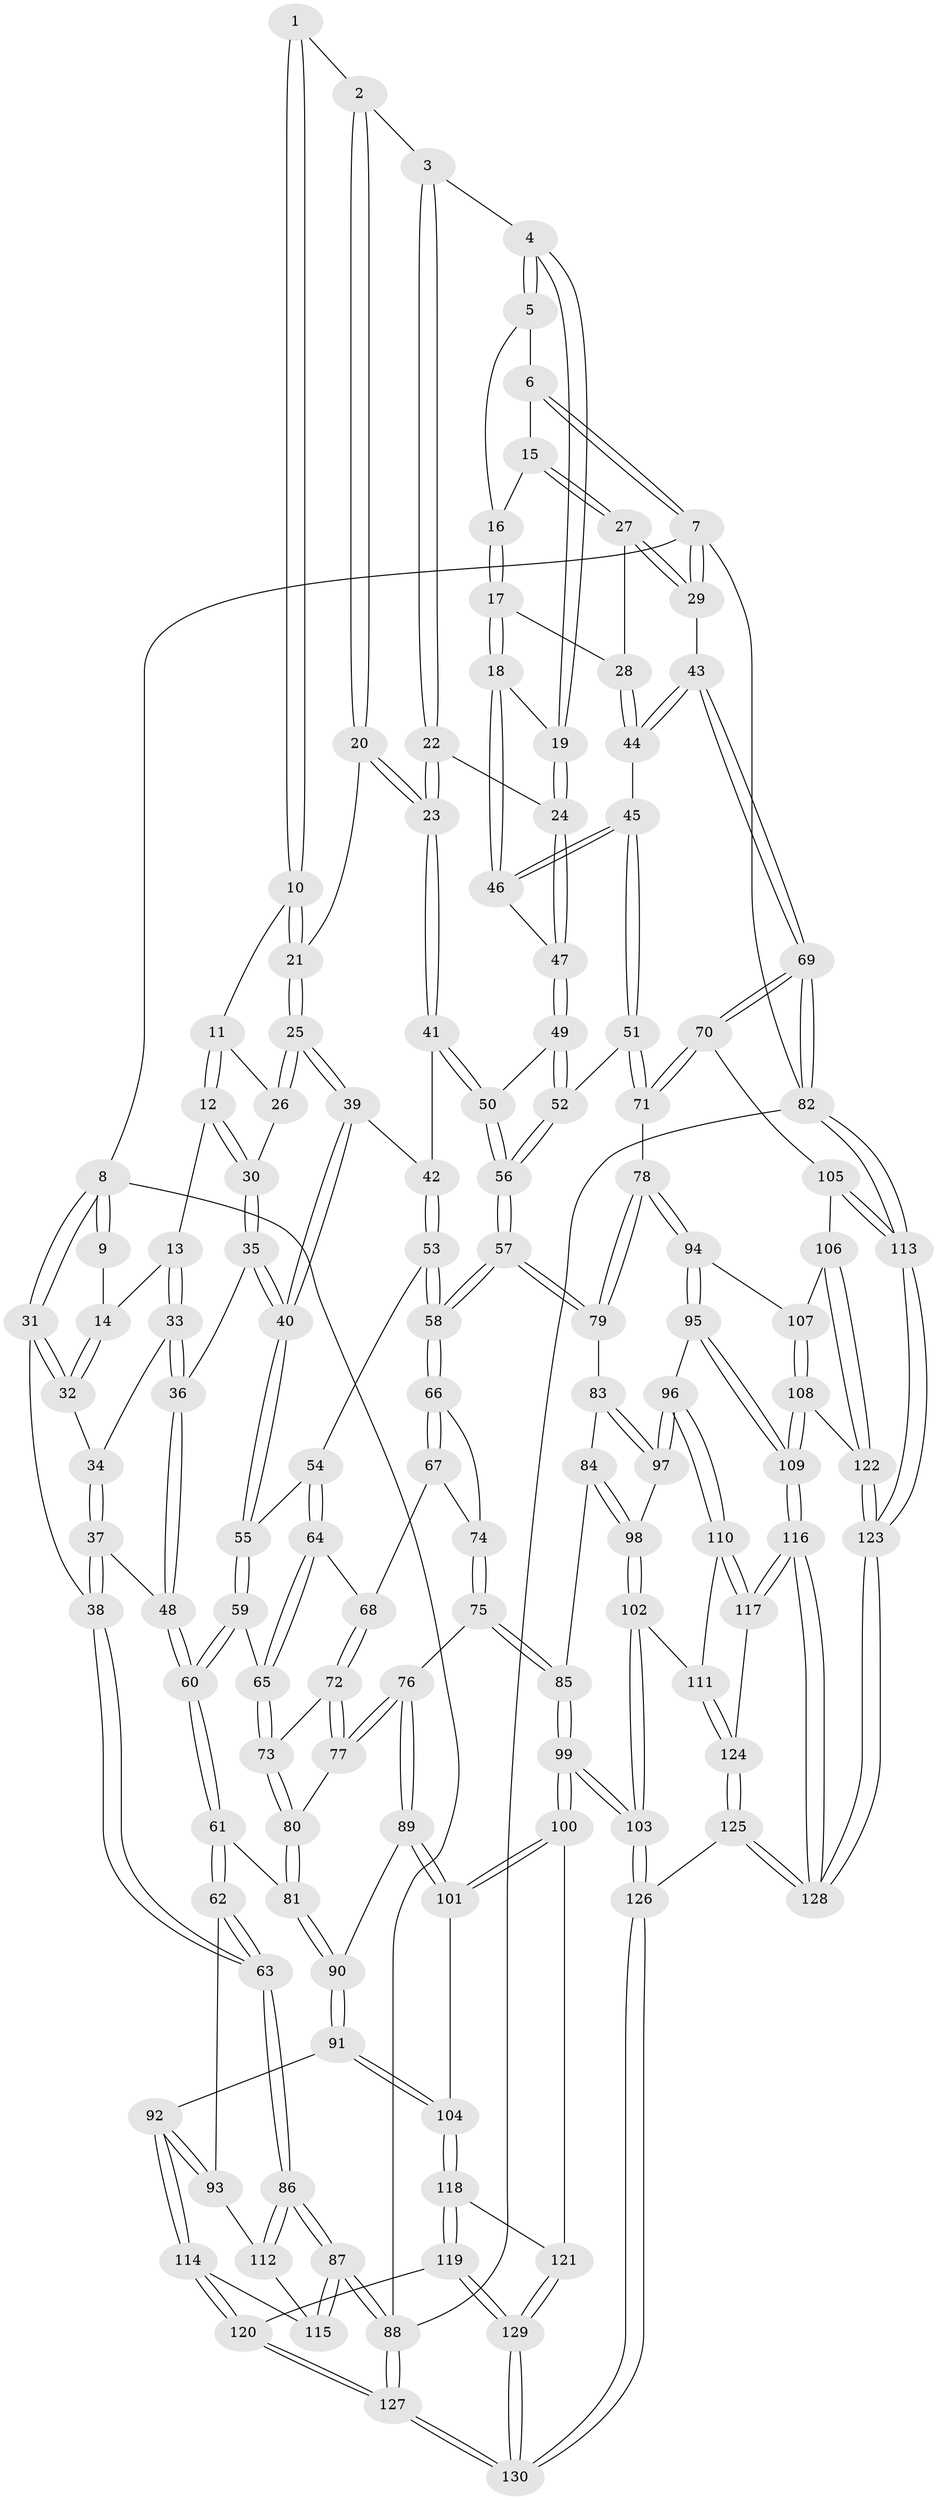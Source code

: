 // coarse degree distribution, {3: 0.12195121951219512, 4: 0.45121951219512196, 5: 0.34146341463414637, 6: 0.08536585365853659}
// Generated by graph-tools (version 1.1) at 2025/42/03/06/25 10:42:29]
// undirected, 130 vertices, 322 edges
graph export_dot {
graph [start="1"]
  node [color=gray90,style=filled];
  1 [pos="+0.33579707090392874+0"];
  2 [pos="+0.6007609371007162+0"];
  3 [pos="+0.6798745554351192+0"];
  4 [pos="+0.7309270369596705+0"];
  5 [pos="+0.7684506659364323+0"];
  6 [pos="+1+0"];
  7 [pos="+1+0"];
  8 [pos="+0+0"];
  9 [pos="+0.1783605569412107+0"];
  10 [pos="+0.31933441031795723+0"];
  11 [pos="+0.28576713004477516+0.028198304020954967"];
  12 [pos="+0.15680681583290176+0.0988527056873284"];
  13 [pos="+0.15254813344324808+0.09828307940950189"];
  14 [pos="+0.13198723656382838+0.07970681899130411"];
  15 [pos="+0.9452822565699289+0.08557036915269187"];
  16 [pos="+0.8895814459054239+0.03827317596455969"];
  17 [pos="+0.8749105292218143+0.13848911937383526"];
  18 [pos="+0.8716370668086826+0.1390119772267445"];
  19 [pos="+0.8508259939429599+0.1277785219159057"];
  20 [pos="+0.5060295876768929+0.09928988934111571"];
  21 [pos="+0.3859943416982854+0.1205604107729776"];
  22 [pos="+0.6967222480332439+0.10995175773420715"];
  23 [pos="+0.5457375500462321+0.1672276320939152"];
  24 [pos="+0.7193213986407132+0.1456151647395674"];
  25 [pos="+0.3650424735972364+0.1736378428217766"];
  26 [pos="+0.2675452141128346+0.11598408357018712"];
  27 [pos="+0.9466356961392505+0.12792284499961387"];
  28 [pos="+0.9083891885143972+0.13858637948785027"];
  29 [pos="+1+0.23496941865422225"];
  30 [pos="+0.22616921275757682+0.1556405531152526"];
  31 [pos="+0+0"];
  32 [pos="+0+0.08297800735030038"];
  33 [pos="+0.1254644582695562+0.1840282471265743"];
  34 [pos="+0.03461936804452891+0.16000823530836747"];
  35 [pos="+0.26950873610728976+0.2608415898315768"];
  36 [pos="+0.130835914793023+0.25493613791761804"];
  37 [pos="+0.05734357995258599+0.29732867140931046"];
  38 [pos="+0+0.37963838878841577"];
  39 [pos="+0.3534320837876914+0.22936244744893805"];
  40 [pos="+0.2823860640726356+0.2681053401641409"];
  41 [pos="+0.5415398776692767+0.25862311091442997"];
  42 [pos="+0.4639812906780057+0.2767590734568586"];
  43 [pos="+1+0.32006221557731235"];
  44 [pos="+0.9406696232672115+0.3629905917164652"];
  45 [pos="+0.9152443569244862+0.3706312662625998"];
  46 [pos="+0.8486739117011975+0.21037255223528317"];
  47 [pos="+0.7201468080666112+0.23073926241204873"];
  48 [pos="+0.06982570086864434+0.29782046570555737"];
  49 [pos="+0.7092729779376153+0.26276770714788616"];
  50 [pos="+0.6179608259689818+0.31389705466356166"];
  51 [pos="+0.8934974296425473+0.3848245209544291"];
  52 [pos="+0.8876192437585665+0.3842043890697139"];
  53 [pos="+0.44406725346760395+0.35556137162817664"];
  54 [pos="+0.37303395267609546+0.41704999472345133"];
  55 [pos="+0.27957823746586846+0.33861914766718465"];
  56 [pos="+0.6185939462826903+0.4930845709723494"];
  57 [pos="+0.6105261917107647+0.5104467057815502"];
  58 [pos="+0.5768672824854297+0.5010899862650532"];
  59 [pos="+0.1924573897787183+0.4363318250180141"];
  60 [pos="+0.1684691817271444+0.4408963399069136"];
  61 [pos="+0.05221985738678834+0.5662056545068365"];
  62 [pos="+0.01879223640814406+0.5767049314426838"];
  63 [pos="+0+0.548463462027536"];
  64 [pos="+0.3775179413959046+0.4391367947011317"];
  65 [pos="+0.2204172776580242+0.46150673027689854"];
  66 [pos="+0.5380561436742388+0.4991910721678221"];
  67 [pos="+0.41687721994285676+0.471314463158526"];
  68 [pos="+0.3812937344605554+0.45276527759997903"];
  69 [pos="+1+0.6455521014435592"];
  70 [pos="+0.918094639792691+0.650822384671841"];
  71 [pos="+0.8837404163686178+0.6196574592626837"];
  72 [pos="+0.3135999619925469+0.5306065083972926"];
  73 [pos="+0.24882253198529794+0.4908116407844747"];
  74 [pos="+0.39979418025349034+0.5755531465047947"];
  75 [pos="+0.353345455679811+0.6340408528968623"];
  76 [pos="+0.3411967705860303+0.6305905854790796"];
  77 [pos="+0.3227750806410106+0.5974609605905483"];
  78 [pos="+0.754307990198489+0.6172914155735234"];
  79 [pos="+0.6148209884816566+0.5306668727513664"];
  80 [pos="+0.21220815171712837+0.5835891794735081"];
  81 [pos="+0.14401471738927046+0.6014653971819738"];
  82 [pos="+1+1"];
  83 [pos="+0.5748299967835779+0.6025950627387833"];
  84 [pos="+0.41337459921929154+0.6546434357291743"];
  85 [pos="+0.37471704333010447+0.6487736563368137"];
  86 [pos="+0+1"];
  87 [pos="+0+1"];
  88 [pos="+0+1"];
  89 [pos="+0.28999397084679307+0.672917121414814"];
  90 [pos="+0.2211609355369603+0.6860045056233327"];
  91 [pos="+0.1750273347977174+0.7763327972906212"];
  92 [pos="+0.16240682775795534+0.7796343472926376"];
  93 [pos="+0.10166874451009825+0.7507575789623344"];
  94 [pos="+0.7187017688407636+0.7422906112192504"];
  95 [pos="+0.6561032051626288+0.7787655558663982"];
  96 [pos="+0.6199022420032791+0.764734602322581"];
  97 [pos="+0.5753520483105498+0.6822681082502859"];
  98 [pos="+0.4770010181581973+0.7635660238880794"];
  99 [pos="+0.37533030265053335+0.8529414065668821"];
  100 [pos="+0.3720899343891071+0.8527325635117797"];
  101 [pos="+0.29205667169585536+0.7135184082075262"];
  102 [pos="+0.46201508518086537+0.8253050590342152"];
  103 [pos="+0.38186766367094904+0.8559642856738271"];
  104 [pos="+0.24869998406461846+0.8121772595387231"];
  105 [pos="+0.8998171558200889+0.719453863885927"];
  106 [pos="+0.8353125193553839+0.8001302768230173"];
  107 [pos="+0.7641702783413552+0.7757204676752107"];
  108 [pos="+0.7085733759593409+0.8769147775751873"];
  109 [pos="+0.6876211471388366+0.8833767732355302"];
  110 [pos="+0.5607364231710481+0.8199532416211263"];
  111 [pos="+0.48899687408756654+0.8347145245577906"];
  112 [pos="+0.06532869753292843+0.7831212012220958"];
  113 [pos="+1+1"];
  114 [pos="+0.13498250650813398+0.8761733811197194"];
  115 [pos="+0.07764230549172253+0.8417317544559964"];
  116 [pos="+0.6556357911886852+0.9474079180125179"];
  117 [pos="+0.6203857433297968+0.9132214415611479"];
  118 [pos="+0.2912819719702654+0.8528832611981713"];
  119 [pos="+0.20237322250571055+0.9126529229007826"];
  120 [pos="+0.13481485570845714+0.8834346962686404"];
  121 [pos="+0.31506181185742693+0.8590326027338256"];
  122 [pos="+0.8302292408242907+0.8645196836500554"];
  123 [pos="+1+1"];
  124 [pos="+0.5120860876913913+0.8749365346578847"];
  125 [pos="+0.5734534078954526+1"];
  126 [pos="+0.4610646624367676+1"];
  127 [pos="+0+1"];
  128 [pos="+0.6373845240125355+1"];
  129 [pos="+0.2250544826397521+1"];
  130 [pos="+0.2115949529754013+1"];
  1 -- 2;
  1 -- 10;
  1 -- 10;
  2 -- 3;
  2 -- 20;
  2 -- 20;
  3 -- 4;
  3 -- 22;
  3 -- 22;
  4 -- 5;
  4 -- 5;
  4 -- 19;
  4 -- 19;
  5 -- 6;
  5 -- 16;
  6 -- 7;
  6 -- 7;
  6 -- 15;
  7 -- 8;
  7 -- 29;
  7 -- 29;
  7 -- 82;
  8 -- 9;
  8 -- 9;
  8 -- 31;
  8 -- 31;
  8 -- 88;
  9 -- 14;
  10 -- 11;
  10 -- 21;
  10 -- 21;
  11 -- 12;
  11 -- 12;
  11 -- 26;
  12 -- 13;
  12 -- 30;
  12 -- 30;
  13 -- 14;
  13 -- 33;
  13 -- 33;
  14 -- 32;
  14 -- 32;
  15 -- 16;
  15 -- 27;
  15 -- 27;
  16 -- 17;
  16 -- 17;
  17 -- 18;
  17 -- 18;
  17 -- 28;
  18 -- 19;
  18 -- 46;
  18 -- 46;
  19 -- 24;
  19 -- 24;
  20 -- 21;
  20 -- 23;
  20 -- 23;
  21 -- 25;
  21 -- 25;
  22 -- 23;
  22 -- 23;
  22 -- 24;
  23 -- 41;
  23 -- 41;
  24 -- 47;
  24 -- 47;
  25 -- 26;
  25 -- 26;
  25 -- 39;
  25 -- 39;
  26 -- 30;
  27 -- 28;
  27 -- 29;
  27 -- 29;
  28 -- 44;
  28 -- 44;
  29 -- 43;
  30 -- 35;
  30 -- 35;
  31 -- 32;
  31 -- 32;
  31 -- 38;
  32 -- 34;
  33 -- 34;
  33 -- 36;
  33 -- 36;
  34 -- 37;
  34 -- 37;
  35 -- 36;
  35 -- 40;
  35 -- 40;
  36 -- 48;
  36 -- 48;
  37 -- 38;
  37 -- 38;
  37 -- 48;
  38 -- 63;
  38 -- 63;
  39 -- 40;
  39 -- 40;
  39 -- 42;
  40 -- 55;
  40 -- 55;
  41 -- 42;
  41 -- 50;
  41 -- 50;
  42 -- 53;
  42 -- 53;
  43 -- 44;
  43 -- 44;
  43 -- 69;
  43 -- 69;
  44 -- 45;
  45 -- 46;
  45 -- 46;
  45 -- 51;
  45 -- 51;
  46 -- 47;
  47 -- 49;
  47 -- 49;
  48 -- 60;
  48 -- 60;
  49 -- 50;
  49 -- 52;
  49 -- 52;
  50 -- 56;
  50 -- 56;
  51 -- 52;
  51 -- 71;
  51 -- 71;
  52 -- 56;
  52 -- 56;
  53 -- 54;
  53 -- 58;
  53 -- 58;
  54 -- 55;
  54 -- 64;
  54 -- 64;
  55 -- 59;
  55 -- 59;
  56 -- 57;
  56 -- 57;
  57 -- 58;
  57 -- 58;
  57 -- 79;
  57 -- 79;
  58 -- 66;
  58 -- 66;
  59 -- 60;
  59 -- 60;
  59 -- 65;
  60 -- 61;
  60 -- 61;
  61 -- 62;
  61 -- 62;
  61 -- 81;
  62 -- 63;
  62 -- 63;
  62 -- 93;
  63 -- 86;
  63 -- 86;
  64 -- 65;
  64 -- 65;
  64 -- 68;
  65 -- 73;
  65 -- 73;
  66 -- 67;
  66 -- 67;
  66 -- 74;
  67 -- 68;
  67 -- 74;
  68 -- 72;
  68 -- 72;
  69 -- 70;
  69 -- 70;
  69 -- 82;
  69 -- 82;
  70 -- 71;
  70 -- 71;
  70 -- 105;
  71 -- 78;
  72 -- 73;
  72 -- 77;
  72 -- 77;
  73 -- 80;
  73 -- 80;
  74 -- 75;
  74 -- 75;
  75 -- 76;
  75 -- 85;
  75 -- 85;
  76 -- 77;
  76 -- 77;
  76 -- 89;
  76 -- 89;
  77 -- 80;
  78 -- 79;
  78 -- 79;
  78 -- 94;
  78 -- 94;
  79 -- 83;
  80 -- 81;
  80 -- 81;
  81 -- 90;
  81 -- 90;
  82 -- 113;
  82 -- 113;
  82 -- 88;
  83 -- 84;
  83 -- 97;
  83 -- 97;
  84 -- 85;
  84 -- 98;
  84 -- 98;
  85 -- 99;
  85 -- 99;
  86 -- 87;
  86 -- 87;
  86 -- 112;
  86 -- 112;
  87 -- 88;
  87 -- 88;
  87 -- 115;
  87 -- 115;
  88 -- 127;
  88 -- 127;
  89 -- 90;
  89 -- 101;
  89 -- 101;
  90 -- 91;
  90 -- 91;
  91 -- 92;
  91 -- 104;
  91 -- 104;
  92 -- 93;
  92 -- 93;
  92 -- 114;
  92 -- 114;
  93 -- 112;
  94 -- 95;
  94 -- 95;
  94 -- 107;
  95 -- 96;
  95 -- 109;
  95 -- 109;
  96 -- 97;
  96 -- 97;
  96 -- 110;
  96 -- 110;
  97 -- 98;
  98 -- 102;
  98 -- 102;
  99 -- 100;
  99 -- 100;
  99 -- 103;
  99 -- 103;
  100 -- 101;
  100 -- 101;
  100 -- 121;
  101 -- 104;
  102 -- 103;
  102 -- 103;
  102 -- 111;
  103 -- 126;
  103 -- 126;
  104 -- 118;
  104 -- 118;
  105 -- 106;
  105 -- 113;
  105 -- 113;
  106 -- 107;
  106 -- 122;
  106 -- 122;
  107 -- 108;
  107 -- 108;
  108 -- 109;
  108 -- 109;
  108 -- 122;
  109 -- 116;
  109 -- 116;
  110 -- 111;
  110 -- 117;
  110 -- 117;
  111 -- 124;
  111 -- 124;
  112 -- 115;
  113 -- 123;
  113 -- 123;
  114 -- 115;
  114 -- 120;
  114 -- 120;
  116 -- 117;
  116 -- 117;
  116 -- 128;
  116 -- 128;
  117 -- 124;
  118 -- 119;
  118 -- 119;
  118 -- 121;
  119 -- 120;
  119 -- 129;
  119 -- 129;
  120 -- 127;
  120 -- 127;
  121 -- 129;
  121 -- 129;
  122 -- 123;
  122 -- 123;
  123 -- 128;
  123 -- 128;
  124 -- 125;
  124 -- 125;
  125 -- 126;
  125 -- 128;
  125 -- 128;
  126 -- 130;
  126 -- 130;
  127 -- 130;
  127 -- 130;
  129 -- 130;
  129 -- 130;
}
